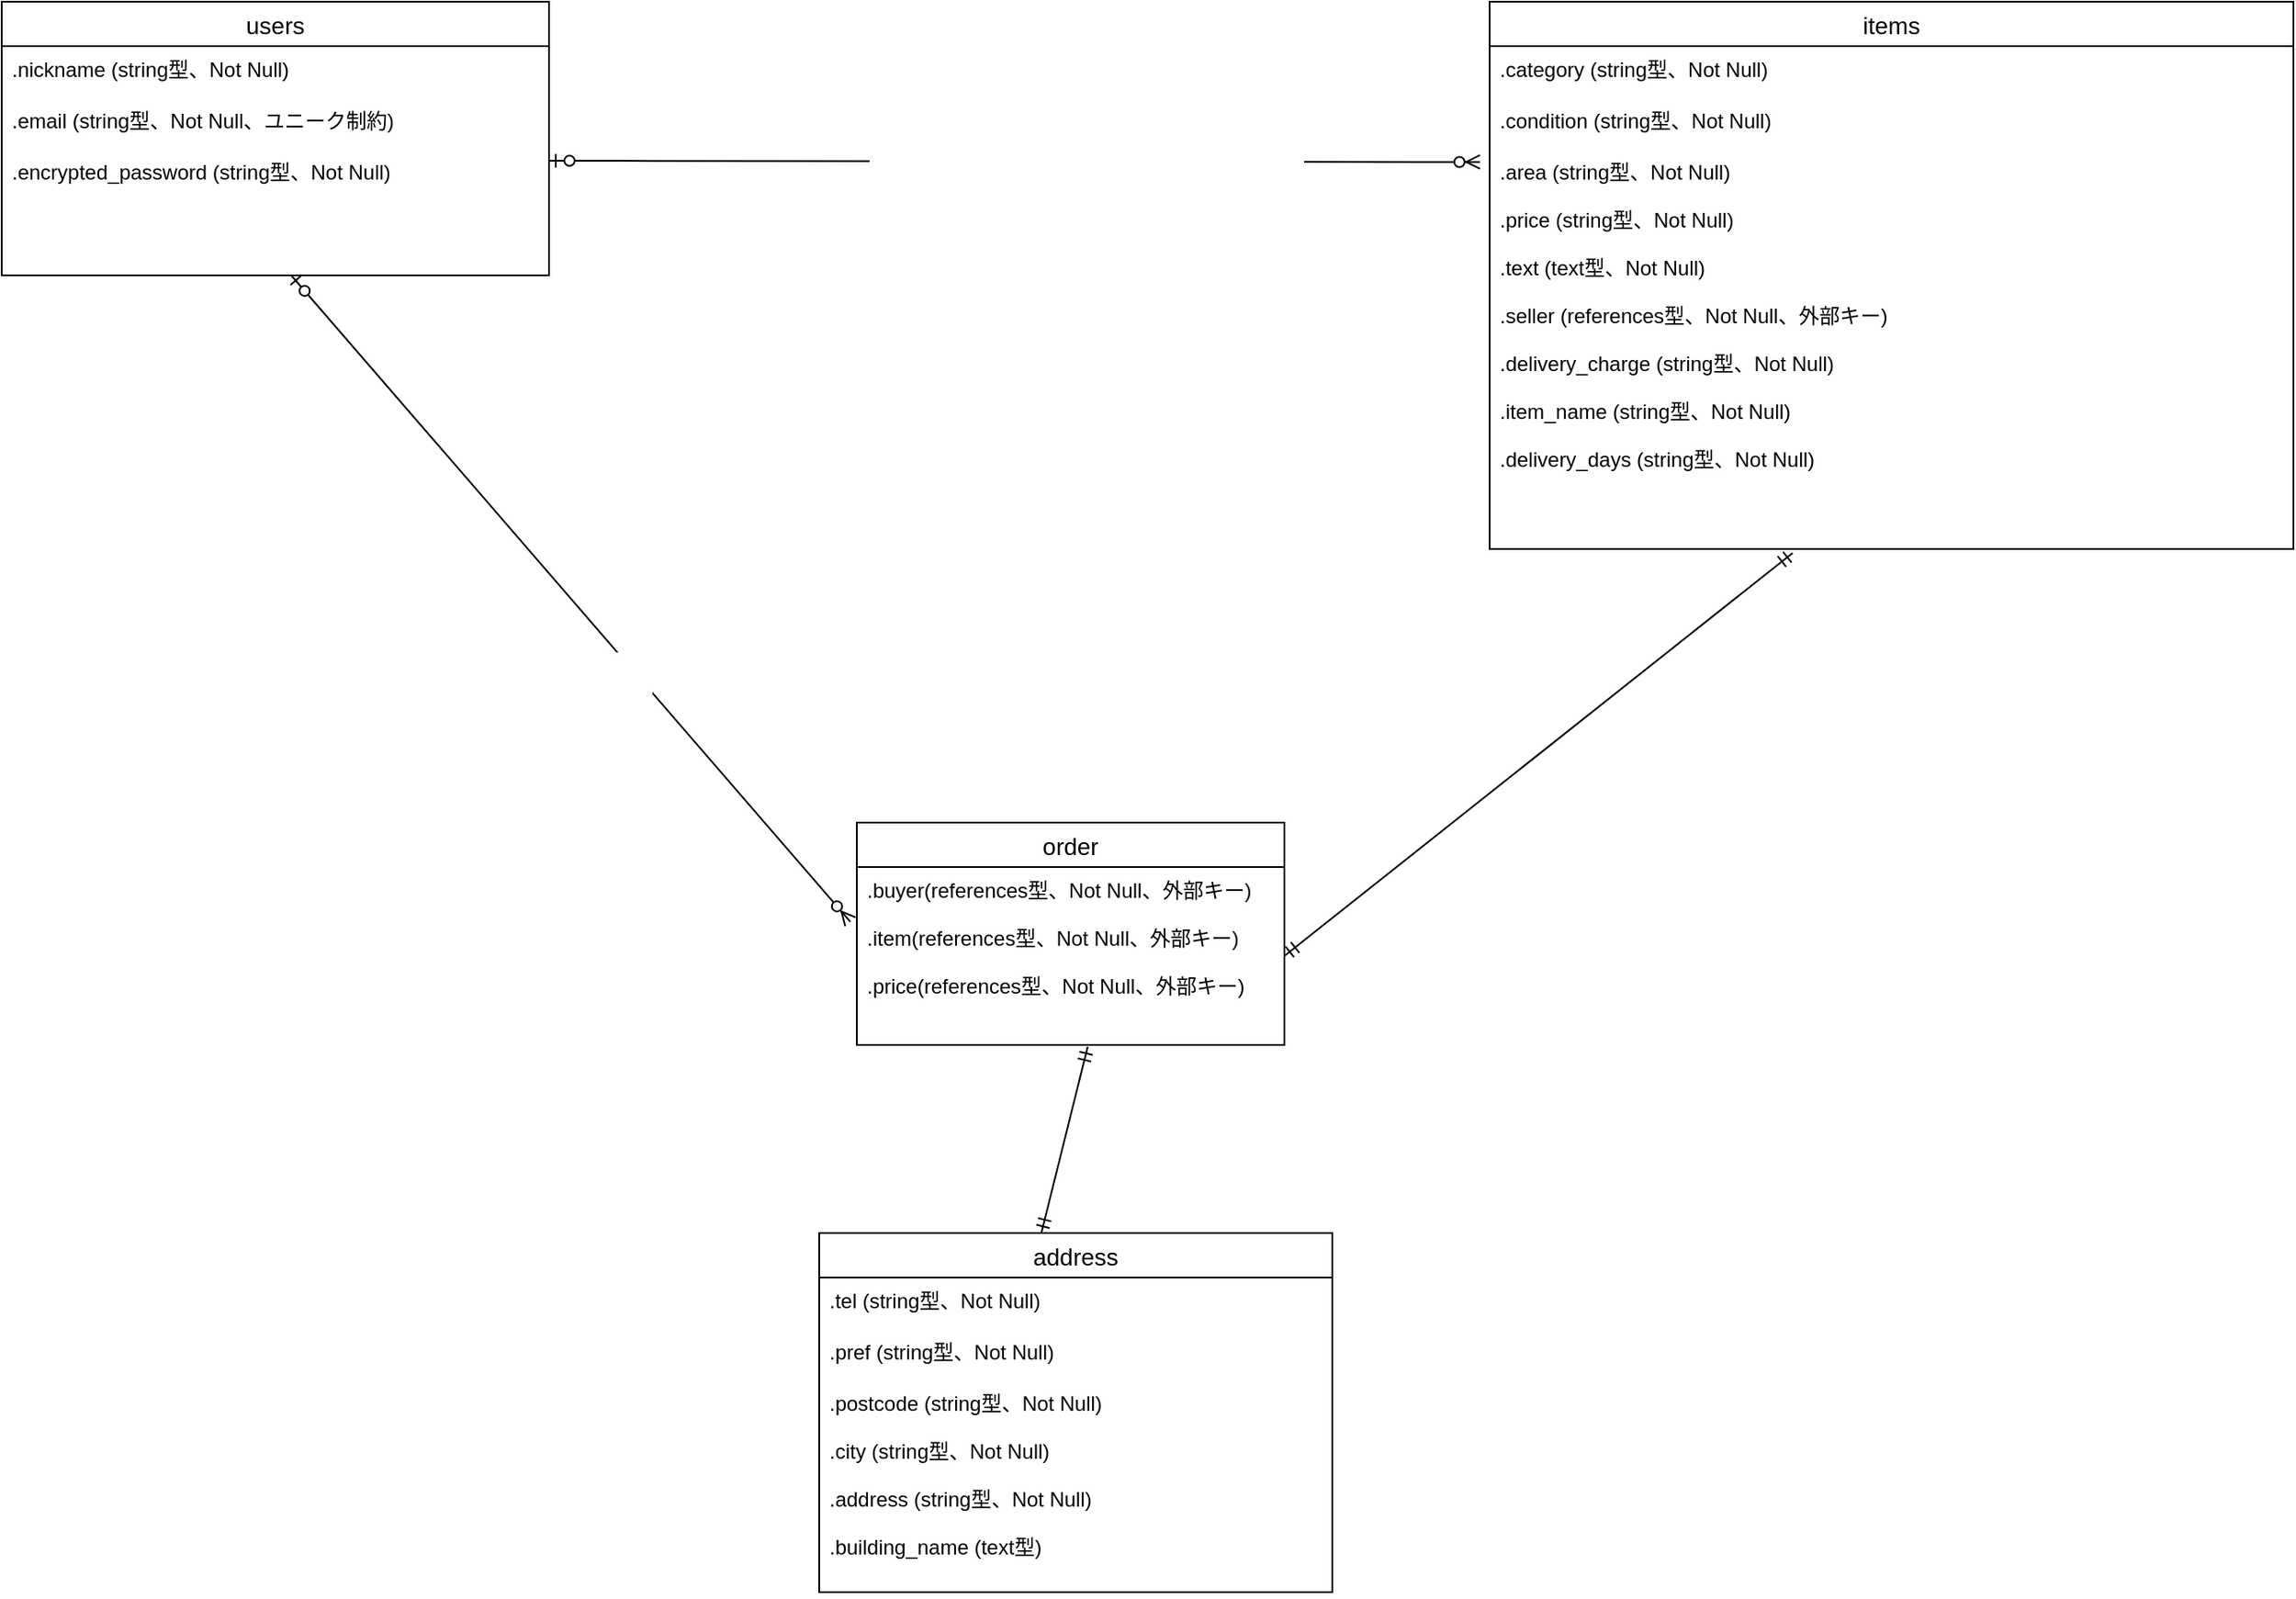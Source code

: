 <mxfile>
    <diagram id="cwuE7mRPIF-0AMpMotnu" name="ページ1">
        <mxGraphModel dx="996" dy="1222" grid="1" gridSize="10" guides="1" tooltips="1" connect="1" arrows="1" fold="1" page="1" pageScale="1" pageWidth="827" pageHeight="1169" math="0" shadow="0">
            <root>
                <mxCell id="0"/>
                <mxCell id="1" parent="0"/>
                <mxCell id="2" value="users" style="swimlane;fontStyle=0;childLayout=stackLayout;horizontal=1;startSize=26;horizontalStack=0;resizeParent=1;resizeParentMax=0;resizeLast=0;collapsible=1;marginBottom=0;align=center;fontSize=14;" parent="1" vertex="1">
                    <mxGeometry x="40" y="160" width="320" height="160" as="geometry"/>
                </mxCell>
                <mxCell id="3" value=".nickname (string型、Not Null)" style="text;strokeColor=none;fillColor=none;spacingLeft=4;spacingRight=4;overflow=hidden;rotatable=0;points=[[0,0.5],[1,0.5]];portConstraint=eastwest;fontSize=12;" parent="2" vertex="1">
                    <mxGeometry y="26" width="320" height="30" as="geometry"/>
                </mxCell>
                <mxCell id="4" value=".email (string型、Not Null、ユニーク制約)&#10;&#10;." style="text;strokeColor=none;fillColor=none;spacingLeft=4;spacingRight=4;overflow=hidden;rotatable=0;points=[[0,0.5],[1,0.5]];portConstraint=eastwest;fontSize=12;" parent="2" vertex="1">
                    <mxGeometry y="56" width="320" height="30" as="geometry"/>
                </mxCell>
                <mxCell id="5" value=".encrypted_password (string型、Not Null)" style="text;strokeColor=none;fillColor=none;spacingLeft=4;spacingRight=4;overflow=hidden;rotatable=0;points=[[0,0.5],[1,0.5]];portConstraint=eastwest;fontSize=12;" parent="2" vertex="1">
                    <mxGeometry y="86" width="320" height="74" as="geometry"/>
                </mxCell>
                <mxCell id="6" value="order" style="swimlane;fontStyle=0;childLayout=stackLayout;horizontal=1;startSize=26;horizontalStack=0;resizeParent=1;resizeParentMax=0;resizeLast=0;collapsible=1;marginBottom=0;align=center;fontSize=14;" parent="1" vertex="1">
                    <mxGeometry x="540" y="640" width="250" height="130" as="geometry"/>
                </mxCell>
                <mxCell id="7" value=".buyer(references型、Not Null、外部キー)&#10;&#10;.item(references型、Not Null、外部キー)&#10;&#10;.price(references型、Not Null、外部キー)" style="text;strokeColor=none;fillColor=none;spacingLeft=4;spacingRight=4;overflow=hidden;rotatable=0;points=[[0,0.5],[1,0.5]];portConstraint=eastwest;fontSize=12;" parent="6" vertex="1">
                    <mxGeometry y="26" width="250" height="104" as="geometry"/>
                </mxCell>
                <mxCell id="10" value="items" style="swimlane;fontStyle=0;childLayout=stackLayout;horizontal=1;startSize=26;horizontalStack=0;resizeParent=1;resizeParentMax=0;resizeLast=0;collapsible=1;marginBottom=0;align=center;fontSize=14;" parent="1" vertex="1">
                    <mxGeometry x="910" y="160" width="470" height="320" as="geometry"/>
                </mxCell>
                <mxCell id="11" value=".category (string型、Not Null)" style="text;strokeColor=none;fillColor=none;spacingLeft=4;spacingRight=4;overflow=hidden;rotatable=0;points=[[0,0.5],[1,0.5]];portConstraint=eastwest;fontSize=12;" parent="10" vertex="1">
                    <mxGeometry y="26" width="470" height="30" as="geometry"/>
                </mxCell>
                <mxCell id="12" value=".condition (string型、Not Null)" style="text;strokeColor=none;fillColor=none;spacingLeft=4;spacingRight=4;overflow=hidden;rotatable=0;points=[[0,0.5],[1,0.5]];portConstraint=eastwest;fontSize=12;" parent="10" vertex="1">
                    <mxGeometry y="56" width="470" height="30" as="geometry"/>
                </mxCell>
                <mxCell id="13" value=".area (string型、Not Null)&#10;&#10;.price (string型、Not Null)&#10;&#10;.text (text型、Not Null)&#10;&#10;.seller (references型、Not Null、外部キー)&#10;&#10;.delivery_charge (string型、Not Null)&#10;&#10;.item_name (string型、Not Null)&#10;&#10;.delivery_days (string型、Not Null)" style="text;strokeColor=none;fillColor=none;spacingLeft=4;spacingRight=4;overflow=hidden;rotatable=0;points=[[0,0.5],[1,0.5]];portConstraint=eastwest;fontSize=12;align=left;" parent="10" vertex="1">
                    <mxGeometry y="86" width="470" height="234" as="geometry"/>
                </mxCell>
                <mxCell id="16" value="" style="edgeStyle=entityRelationEdgeStyle;fontSize=12;html=1;endArrow=ERzeroToMany;startArrow=ERzeroToOne;entryX=-0.012;entryY=0.033;entryDx=0;entryDy=0;entryPerimeter=0;exitX=1;exitY=0.095;exitDx=0;exitDy=0;exitPerimeter=0;" parent="1" source="5" target="13" edge="1">
                    <mxGeometry width="100" height="100" relative="1" as="geometry">
                        <mxPoint x="250" y="330" as="sourcePoint"/>
                        <mxPoint x="510" y="329" as="targetPoint"/>
                    </mxGeometry>
                </mxCell>
                <mxCell id="17" value="" style="fontSize=12;html=1;endArrow=ERzeroToMany;startArrow=ERzeroToOne;exitX=0.529;exitY=1;exitDx=0;exitDy=0;exitPerimeter=0;entryX=-0.015;entryY=0.308;entryDx=0;entryDy=0;entryPerimeter=0;" parent="1" source="5" target="7" edge="1">
                    <mxGeometry width="100" height="100" relative="1" as="geometry">
                        <mxPoint x="150" y="410" as="sourcePoint"/>
                        <mxPoint x="276" y="642.01" as="targetPoint"/>
                    </mxGeometry>
                </mxCell>
                <mxCell id="21" value="" style="fontSize=12;html=1;endArrow=ERmandOne;startArrow=ERmandOne;exitX=1;exitY=0.5;exitDx=0;exitDy=0;entryX=0.377;entryY=1.01;entryDx=0;entryDy=0;entryPerimeter=0;" parent="1" source="7" target="13" edge="1">
                    <mxGeometry width="100" height="100" relative="1" as="geometry">
                        <mxPoint x="480" y="631" as="sourcePoint"/>
                        <mxPoint x="890" y="470" as="targetPoint"/>
                    </mxGeometry>
                </mxCell>
                <mxCell id="24" value="address" style="swimlane;fontStyle=0;childLayout=stackLayout;horizontal=1;startSize=26;horizontalStack=0;resizeParent=1;resizeParentMax=0;resizeLast=0;collapsible=1;marginBottom=0;align=center;fontSize=14;" parent="1" vertex="1">
                    <mxGeometry x="518" y="880" width="300" height="210" as="geometry"/>
                </mxCell>
                <mxCell id="25" value=".tel (string型、Not Null)" style="text;strokeColor=none;fillColor=none;spacingLeft=4;spacingRight=4;overflow=hidden;rotatable=0;points=[[0,0.5],[1,0.5]];portConstraint=eastwest;fontSize=12;" parent="24" vertex="1">
                    <mxGeometry y="26" width="300" height="30" as="geometry"/>
                </mxCell>
                <mxCell id="26" value=".pref (string型、Not Null)" style="text;strokeColor=none;fillColor=none;spacingLeft=4;spacingRight=4;overflow=hidden;rotatable=0;points=[[0,0.5],[1,0.5]];portConstraint=eastwest;fontSize=12;" parent="24" vertex="1">
                    <mxGeometry y="56" width="300" height="30" as="geometry"/>
                </mxCell>
                <mxCell id="27" value=".postcode (string型、Not Null)&#10;&#10;.city (string型、Not Null)&#10;&#10;.address (string型、Not Null)&#10;&#10;.building_name (text型)" style="text;strokeColor=none;fillColor=none;spacingLeft=4;spacingRight=4;overflow=hidden;rotatable=0;points=[[0,0.5],[1,0.5]];portConstraint=eastwest;fontSize=12;" parent="24" vertex="1">
                    <mxGeometry y="86" width="300" height="124" as="geometry"/>
                </mxCell>
                <mxCell id="28" value="" style="fontSize=12;html=1;endArrow=ERmandOne;startArrow=ERmandOne;entryX=0.54;entryY=1.01;entryDx=0;entryDy=0;entryPerimeter=0;exitX=0.433;exitY=0;exitDx=0;exitDy=0;exitPerimeter=0;" parent="1" source="24" target="7" edge="1">
                    <mxGeometry width="100" height="100" relative="1" as="geometry">
                        <mxPoint x="430" y="830" as="sourcePoint"/>
                        <mxPoint x="388" y="713.008" as="targetPoint"/>
                    </mxGeometry>
                </mxCell>
            </root>
        </mxGraphModel>
    </diagram>
</mxfile>